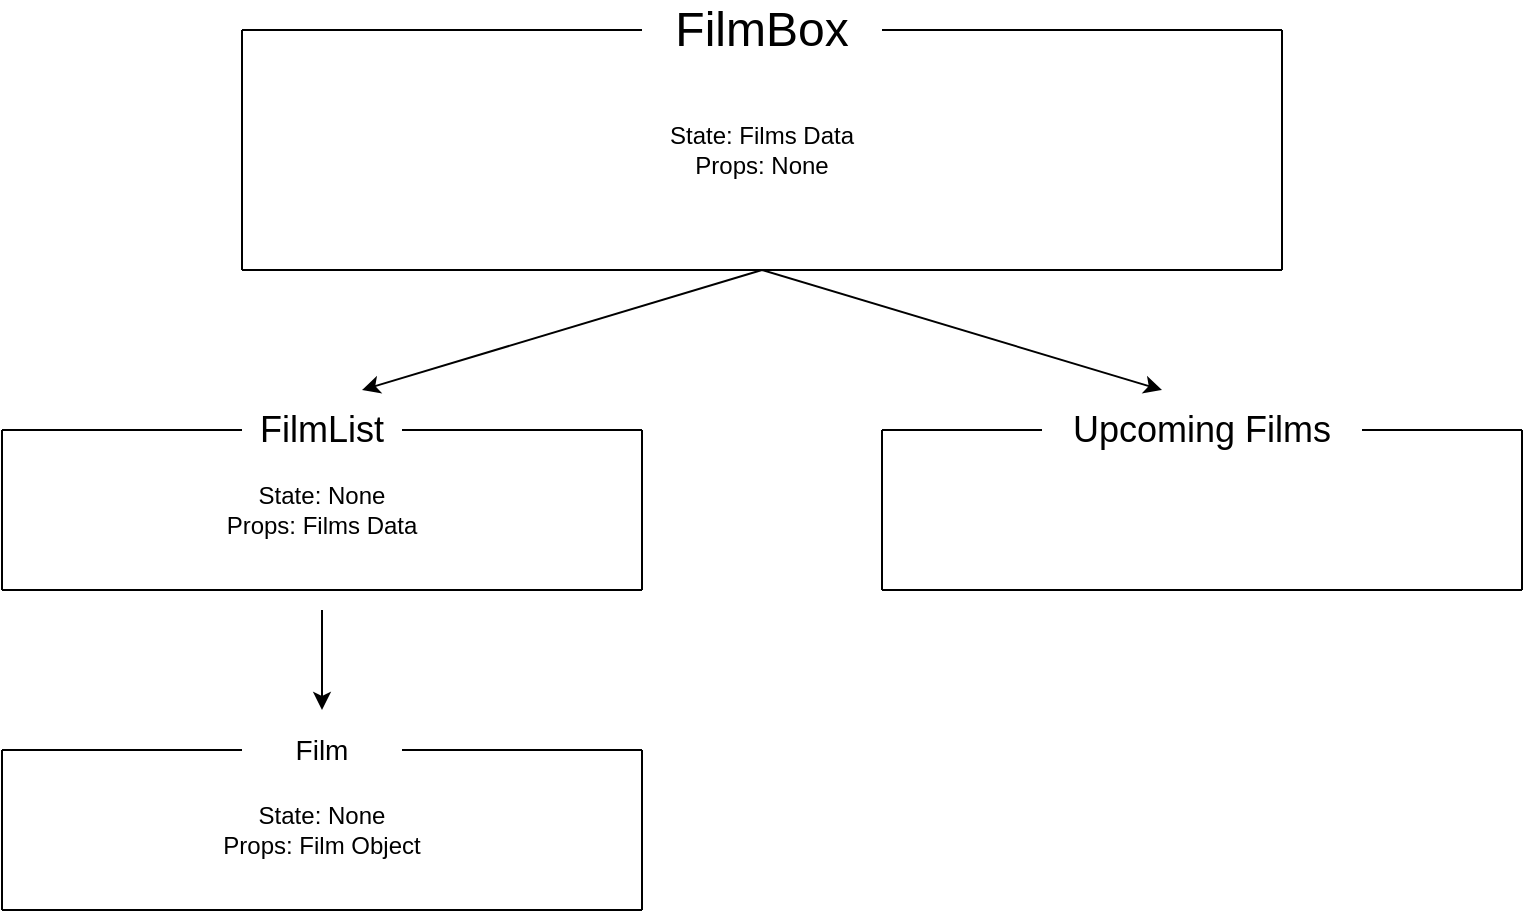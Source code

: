 <mxfile version="14.2.7" type="device"><diagram id="t2BqvRcffac20LvkwdyJ" name="Page-1"><mxGraphModel dx="1039" dy="506" grid="1" gridSize="10" guides="1" tooltips="1" connect="1" arrows="1" fold="1" page="1" pageScale="1" pageWidth="827" pageHeight="1169" math="0" shadow="0"><root><mxCell id="0"/><mxCell id="1" parent="0"/><mxCell id="zxlgu2vcBsKCCEFkcyMW-1" value="" style="endArrow=none;html=1;" edge="1" parent="1"><mxGeometry width="50" height="50" relative="1" as="geometry"><mxPoint x="160" y="40" as="sourcePoint"/><mxPoint x="160" y="160" as="targetPoint"/></mxGeometry></mxCell><mxCell id="zxlgu2vcBsKCCEFkcyMW-2" value="" style="endArrow=none;html=1;" edge="1" parent="1"><mxGeometry width="50" height="50" relative="1" as="geometry"><mxPoint x="160" y="160" as="sourcePoint"/><mxPoint x="680" y="160" as="targetPoint"/></mxGeometry></mxCell><mxCell id="zxlgu2vcBsKCCEFkcyMW-3" value="" style="endArrow=none;html=1;" edge="1" parent="1"><mxGeometry width="50" height="50" relative="1" as="geometry"><mxPoint x="680" y="40" as="sourcePoint"/><mxPoint x="680" y="160" as="targetPoint"/></mxGeometry></mxCell><mxCell id="zxlgu2vcBsKCCEFkcyMW-4" value="" style="endArrow=none;html=1;" edge="1" parent="1"><mxGeometry width="50" height="50" relative="1" as="geometry"><mxPoint x="160" y="40" as="sourcePoint"/><mxPoint x="360" y="40" as="targetPoint"/></mxGeometry></mxCell><mxCell id="zxlgu2vcBsKCCEFkcyMW-5" value="" style="endArrow=none;html=1;" edge="1" parent="1"><mxGeometry width="50" height="50" relative="1" as="geometry"><mxPoint x="480" y="40" as="sourcePoint"/><mxPoint x="680" y="40" as="targetPoint"/></mxGeometry></mxCell><mxCell id="zxlgu2vcBsKCCEFkcyMW-6" value="&lt;font style=&quot;font-size: 24px&quot;&gt;FilmBox&lt;/font&gt;" style="text;html=1;strokeColor=none;fillColor=none;align=center;verticalAlign=middle;whiteSpace=wrap;rounded=0;" vertex="1" parent="1"><mxGeometry x="370" y="30" width="100" height="20" as="geometry"/></mxCell><mxCell id="zxlgu2vcBsKCCEFkcyMW-7" value="" style="endArrow=none;html=1;" edge="1" parent="1"><mxGeometry width="50" height="50" relative="1" as="geometry"><mxPoint x="40" y="240" as="sourcePoint"/><mxPoint x="40" y="320" as="targetPoint"/></mxGeometry></mxCell><mxCell id="zxlgu2vcBsKCCEFkcyMW-8" value="" style="endArrow=none;html=1;" edge="1" parent="1"><mxGeometry width="50" height="50" relative="1" as="geometry"><mxPoint x="40" y="320" as="sourcePoint"/><mxPoint x="360" y="320" as="targetPoint"/></mxGeometry></mxCell><mxCell id="zxlgu2vcBsKCCEFkcyMW-9" value="" style="endArrow=none;html=1;" edge="1" parent="1"><mxGeometry width="50" height="50" relative="1" as="geometry"><mxPoint x="360" y="320" as="sourcePoint"/><mxPoint x="360" y="240" as="targetPoint"/></mxGeometry></mxCell><mxCell id="zxlgu2vcBsKCCEFkcyMW-10" value="" style="endArrow=none;html=1;entryX=0;entryY=0.5;entryDx=0;entryDy=0;" edge="1" parent="1" target="zxlgu2vcBsKCCEFkcyMW-12"><mxGeometry width="50" height="50" relative="1" as="geometry"><mxPoint x="40" y="240" as="sourcePoint"/><mxPoint x="120" y="240" as="targetPoint"/></mxGeometry></mxCell><mxCell id="zxlgu2vcBsKCCEFkcyMW-11" value="" style="endArrow=none;html=1;exitX=1;exitY=0.5;exitDx=0;exitDy=0;" edge="1" parent="1" source="zxlgu2vcBsKCCEFkcyMW-12"><mxGeometry width="50" height="50" relative="1" as="geometry"><mxPoint x="280" y="240" as="sourcePoint"/><mxPoint x="360" y="240" as="targetPoint"/></mxGeometry></mxCell><mxCell id="zxlgu2vcBsKCCEFkcyMW-12" value="&lt;font style=&quot;font-size: 18px&quot;&gt;FilmList&lt;/font&gt;" style="text;html=1;strokeColor=none;fillColor=none;align=center;verticalAlign=middle;whiteSpace=wrap;rounded=0;" vertex="1" parent="1"><mxGeometry x="160" y="230" width="80" height="20" as="geometry"/></mxCell><mxCell id="zxlgu2vcBsKCCEFkcyMW-13" value="" style="endArrow=none;html=1;" edge="1" parent="1"><mxGeometry width="50" height="50" relative="1" as="geometry"><mxPoint x="40" y="480" as="sourcePoint"/><mxPoint x="40" y="400" as="targetPoint"/></mxGeometry></mxCell><mxCell id="zxlgu2vcBsKCCEFkcyMW-14" value="" style="endArrow=none;html=1;" edge="1" parent="1"><mxGeometry width="50" height="50" relative="1" as="geometry"><mxPoint x="40" y="480" as="sourcePoint"/><mxPoint x="360" y="480" as="targetPoint"/></mxGeometry></mxCell><mxCell id="zxlgu2vcBsKCCEFkcyMW-15" value="" style="endArrow=none;html=1;" edge="1" parent="1"><mxGeometry width="50" height="50" relative="1" as="geometry"><mxPoint x="360" y="480" as="sourcePoint"/><mxPoint x="360" y="400" as="targetPoint"/></mxGeometry></mxCell><mxCell id="zxlgu2vcBsKCCEFkcyMW-16" value="" style="endArrow=none;html=1;" edge="1" parent="1"><mxGeometry width="50" height="50" relative="1" as="geometry"><mxPoint x="40" y="400" as="sourcePoint"/><mxPoint x="160" y="400" as="targetPoint"/></mxGeometry></mxCell><mxCell id="zxlgu2vcBsKCCEFkcyMW-17" value="" style="endArrow=none;html=1;" edge="1" parent="1"><mxGeometry width="50" height="50" relative="1" as="geometry"><mxPoint x="360" y="400" as="sourcePoint"/><mxPoint x="240" y="400" as="targetPoint"/></mxGeometry></mxCell><mxCell id="zxlgu2vcBsKCCEFkcyMW-18" value="&lt;font style=&quot;font-size: 14px&quot;&gt;Film&lt;/font&gt;" style="text;html=1;strokeColor=none;fillColor=none;align=center;verticalAlign=middle;whiteSpace=wrap;rounded=0;" vertex="1" parent="1"><mxGeometry x="170" y="390" width="60" height="20" as="geometry"/></mxCell><mxCell id="zxlgu2vcBsKCCEFkcyMW-19" value="State: Films Data&lt;br&gt;Props: None" style="text;html=1;strokeColor=none;fillColor=none;align=center;verticalAlign=middle;whiteSpace=wrap;rounded=0;" vertex="1" parent="1"><mxGeometry x="240" y="80" width="360" height="40" as="geometry"/></mxCell><mxCell id="zxlgu2vcBsKCCEFkcyMW-20" value="State: None&lt;br&gt;Props: Films Data" style="text;html=1;strokeColor=none;fillColor=none;align=center;verticalAlign=middle;whiteSpace=wrap;rounded=0;" vertex="1" parent="1"><mxGeometry x="120" y="260" width="160" height="40" as="geometry"/></mxCell><mxCell id="zxlgu2vcBsKCCEFkcyMW-21" value="State: None&lt;br&gt;Props: Film Object" style="text;html=1;strokeColor=none;fillColor=none;align=center;verticalAlign=middle;whiteSpace=wrap;rounded=0;" vertex="1" parent="1"><mxGeometry x="120" y="420" width="160" height="40" as="geometry"/></mxCell><mxCell id="zxlgu2vcBsKCCEFkcyMW-22" value="" style="endArrow=none;html=1;" edge="1" parent="1"><mxGeometry width="50" height="50" relative="1" as="geometry"><mxPoint x="480" y="320" as="sourcePoint"/><mxPoint x="480" y="240" as="targetPoint"/></mxGeometry></mxCell><mxCell id="zxlgu2vcBsKCCEFkcyMW-23" value="" style="endArrow=none;html=1;" edge="1" parent="1"><mxGeometry width="50" height="50" relative="1" as="geometry"><mxPoint x="480" y="320" as="sourcePoint"/><mxPoint x="800" y="320" as="targetPoint"/></mxGeometry></mxCell><mxCell id="zxlgu2vcBsKCCEFkcyMW-24" value="" style="endArrow=none;html=1;" edge="1" parent="1"><mxGeometry width="50" height="50" relative="1" as="geometry"><mxPoint x="800" y="320" as="sourcePoint"/><mxPoint x="800" y="240" as="targetPoint"/></mxGeometry></mxCell><mxCell id="zxlgu2vcBsKCCEFkcyMW-25" value="" style="endArrow=none;html=1;" edge="1" parent="1"><mxGeometry width="50" height="50" relative="1" as="geometry"><mxPoint x="560" y="240" as="sourcePoint"/><mxPoint x="480" y="240" as="targetPoint"/></mxGeometry></mxCell><mxCell id="zxlgu2vcBsKCCEFkcyMW-26" value="" style="endArrow=none;html=1;" edge="1" parent="1"><mxGeometry width="50" height="50" relative="1" as="geometry"><mxPoint x="720" y="240" as="sourcePoint"/><mxPoint x="800" y="240" as="targetPoint"/></mxGeometry></mxCell><mxCell id="zxlgu2vcBsKCCEFkcyMW-27" value="&lt;font style=&quot;font-size: 18px&quot;&gt;Upcoming Films&lt;/font&gt;" style="text;html=1;strokeColor=none;fillColor=none;align=center;verticalAlign=middle;whiteSpace=wrap;rounded=0;" vertex="1" parent="1"><mxGeometry x="570" y="230" width="140" height="20" as="geometry"/></mxCell><mxCell id="zxlgu2vcBsKCCEFkcyMW-30" value="" style="endArrow=classic;html=1;" edge="1" parent="1"><mxGeometry width="50" height="50" relative="1" as="geometry"><mxPoint x="420" y="160" as="sourcePoint"/><mxPoint x="220" y="220" as="targetPoint"/></mxGeometry></mxCell><mxCell id="zxlgu2vcBsKCCEFkcyMW-31" value="" style="endArrow=classic;html=1;" edge="1" parent="1"><mxGeometry width="50" height="50" relative="1" as="geometry"><mxPoint x="420" y="160" as="sourcePoint"/><mxPoint x="620" y="220" as="targetPoint"/></mxGeometry></mxCell><mxCell id="zxlgu2vcBsKCCEFkcyMW-32" value="" style="endArrow=classic;html=1;" edge="1" parent="1"><mxGeometry width="50" height="50" relative="1" as="geometry"><mxPoint x="200" y="330" as="sourcePoint"/><mxPoint x="200" y="380" as="targetPoint"/></mxGeometry></mxCell></root></mxGraphModel></diagram></mxfile>